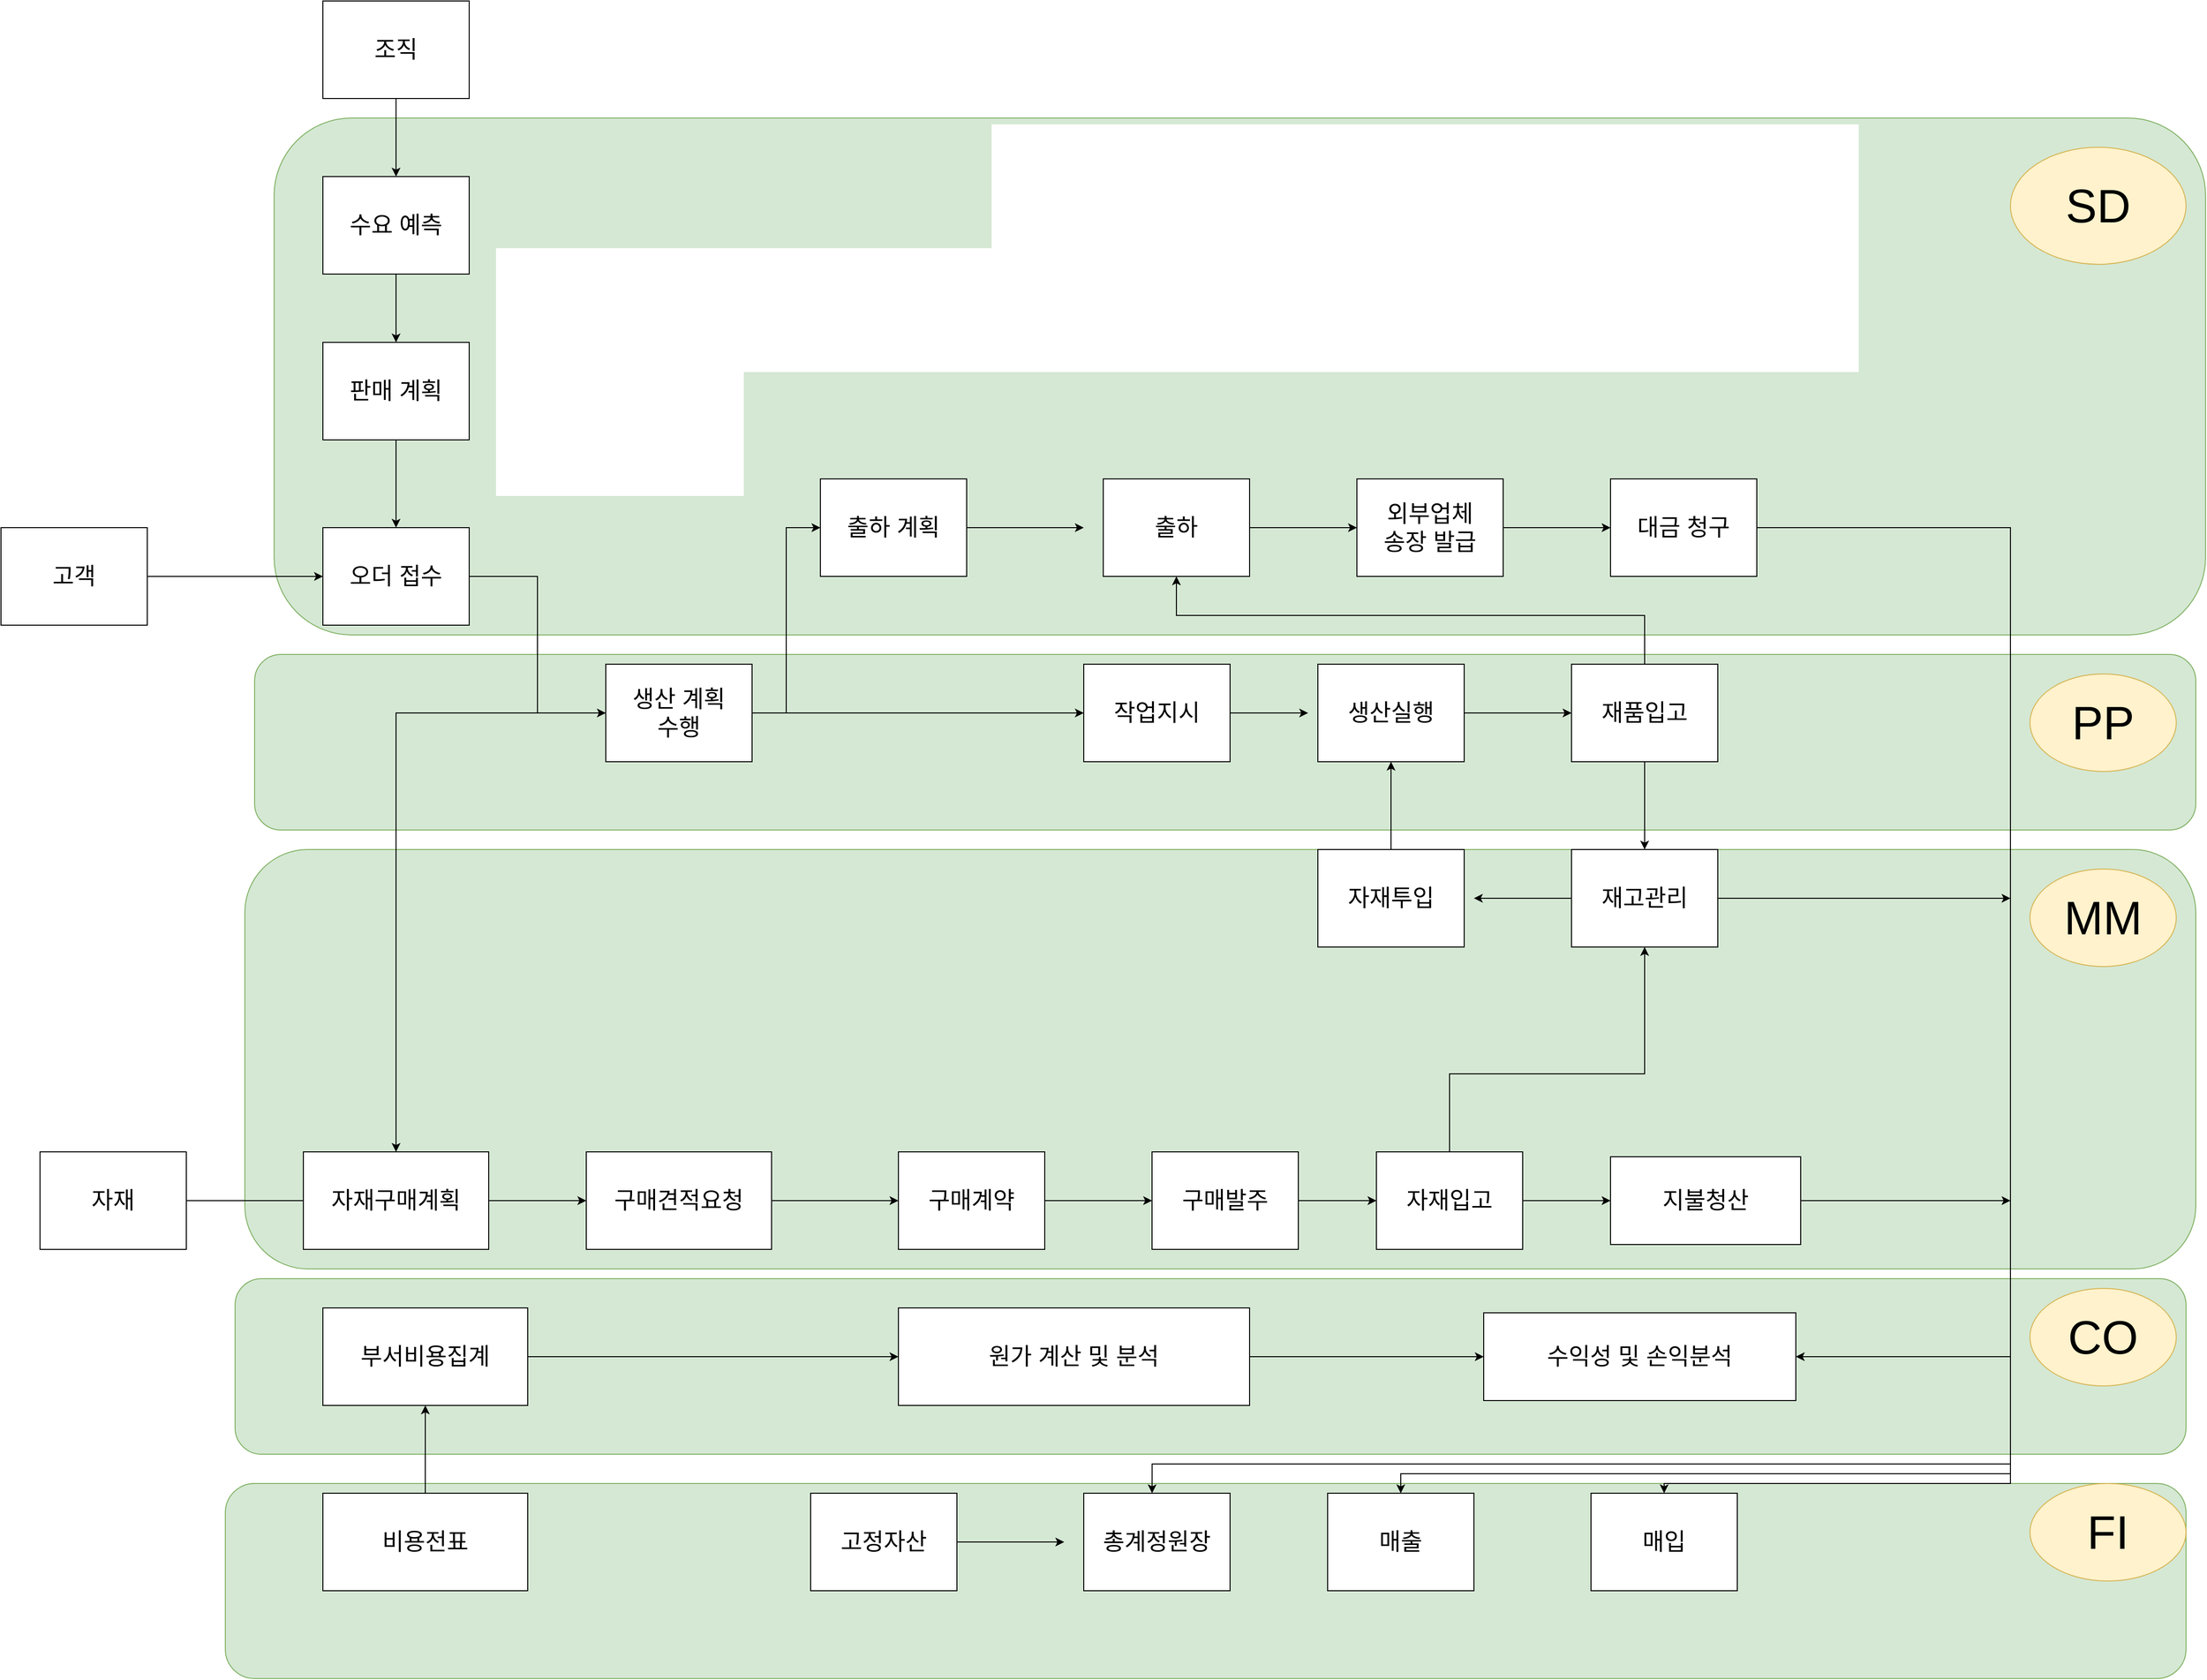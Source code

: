 <mxfile version="21.8.0" type="github">
  <diagram id="R2lEEEUBdFMjLlhIrx00" name="Page-1">
    <mxGraphModel dx="3000" dy="3228" grid="1" gridSize="10" guides="1" tooltips="1" connect="1" arrows="1" fold="1" page="1" pageScale="1" pageWidth="850" pageHeight="1100" math="0" shadow="0" extFonts="Permanent Marker^https://fonts.googleapis.com/css?family=Permanent+Marker">
      <root>
        <mxCell id="0" />
        <mxCell id="1" parent="0" />
        <mxCell id="IwYNM2S-BBjEqah2TzmC-47" value="" style="rounded=1;whiteSpace=wrap;html=1;fillColor=#d5e8d4;strokeColor=#82b366;align=left;" parent="1" vertex="1">
          <mxGeometry x="-50" y="-230" width="2010" height="200" as="geometry" />
        </mxCell>
        <mxCell id="IwYNM2S-BBjEqah2TzmC-45" value="" style="rounded=1;whiteSpace=wrap;html=1;fillColor=#d5e8d4;strokeColor=#82b366;align=left;" parent="1" vertex="1">
          <mxGeometry x="-40" y="-440" width="2000" height="180" as="geometry" />
        </mxCell>
        <mxCell id="IwYNM2S-BBjEqah2TzmC-43" value="" style="rounded=1;whiteSpace=wrap;html=1;fillColor=#d5e8d4;strokeColor=#82b366;align=left;" parent="1" vertex="1">
          <mxGeometry x="-30" y="-880" width="2000" height="430" as="geometry" />
        </mxCell>
        <mxCell id="IwYNM2S-BBjEqah2TzmC-41" value="" style="rounded=1;whiteSpace=wrap;html=1;fillColor=#d5e8d4;strokeColor=#82b366;align=left;" parent="1" vertex="1">
          <mxGeometry x="-20" y="-1080" width="1990" height="180" as="geometry" />
        </mxCell>
        <mxCell id="PB8VJp5A9sUiDMv73GTw-72" value="" style="rounded=1;whiteSpace=wrap;html=1;fillColor=#d5e8d4;strokeColor=#82b366;align=left;" parent="1" vertex="1">
          <mxGeometry y="-1630" width="1980" height="530" as="geometry" />
        </mxCell>
        <mxCell id="PB8VJp5A9sUiDMv73GTw-6" value="" style="edgeStyle=orthogonalEdgeStyle;rounded=0;orthogonalLoop=1;jettySize=auto;html=1;entryX=0;entryY=0.5;entryDx=0;entryDy=0;" parent="1" source="PB8VJp5A9sUiDMv73GTw-1" target="PB8VJp5A9sUiDMv73GTw-3" edge="1">
          <mxGeometry relative="1" as="geometry">
            <mxPoint x="310" y="-1020" as="targetPoint" />
          </mxGeometry>
        </mxCell>
        <mxCell id="PB8VJp5A9sUiDMv73GTw-1" value="오더 접수" style="rounded=0;whiteSpace=wrap;html=1;fontSize=24;" parent="1" vertex="1">
          <mxGeometry x="50" y="-1210" width="150" height="100" as="geometry" />
        </mxCell>
        <mxCell id="xMRs9goJyu4zqFvysK1f-5" style="edgeStyle=orthogonalEdgeStyle;rounded=0;orthogonalLoop=1;jettySize=auto;html=1;entryX=0.5;entryY=0;entryDx=0;entryDy=0;" parent="1" source="PB8VJp5A9sUiDMv73GTw-3" target="IwYNM2S-BBjEqah2TzmC-14" edge="1">
          <mxGeometry relative="1" as="geometry" />
        </mxCell>
        <mxCell id="i-5mqXk06CoupeoVMKqS-4" style="edgeStyle=orthogonalEdgeStyle;rounded=0;orthogonalLoop=1;jettySize=auto;html=1;entryX=0;entryY=0.5;entryDx=0;entryDy=0;" edge="1" parent="1" source="PB8VJp5A9sUiDMv73GTw-3" target="IwYNM2S-BBjEqah2TzmC-1">
          <mxGeometry relative="1" as="geometry" />
        </mxCell>
        <mxCell id="i-5mqXk06CoupeoVMKqS-9" style="edgeStyle=orthogonalEdgeStyle;rounded=0;orthogonalLoop=1;jettySize=auto;html=1;entryX=0;entryY=0.5;entryDx=0;entryDy=0;" edge="1" parent="1" source="PB8VJp5A9sUiDMv73GTw-3" target="PB8VJp5A9sUiDMv73GTw-48">
          <mxGeometry relative="1" as="geometry" />
        </mxCell>
        <mxCell id="PB8VJp5A9sUiDMv73GTw-3" value="생산 계획 &lt;br&gt;수행" style="rounded=0;whiteSpace=wrap;html=1;fontSize=24;" parent="1" vertex="1">
          <mxGeometry x="340" y="-1070" width="150" height="100" as="geometry" />
        </mxCell>
        <mxCell id="wDYUuuzKXJS1eDHKZzvI-2" style="edgeStyle=orthogonalEdgeStyle;rounded=0;orthogonalLoop=1;jettySize=auto;html=1;entryX=0;entryY=0.5;entryDx=0;entryDy=0;" parent="1" source="PB8VJp5A9sUiDMv73GTw-14" target="PB8VJp5A9sUiDMv73GTw-1" edge="1">
          <mxGeometry relative="1" as="geometry" />
        </mxCell>
        <mxCell id="PB8VJp5A9sUiDMv73GTw-14" value="고객" style="rounded=0;whiteSpace=wrap;html=1;fontSize=24;" parent="1" vertex="1">
          <mxGeometry x="-280" y="-1210" width="150" height="100" as="geometry" />
        </mxCell>
        <mxCell id="IwYNM2S-BBjEqah2TzmC-13" style="edgeStyle=orthogonalEdgeStyle;rounded=0;orthogonalLoop=1;jettySize=auto;html=1;" parent="1" source="PB8VJp5A9sUiDMv73GTw-15" edge="1">
          <mxGeometry relative="1" as="geometry">
            <mxPoint x="320" y="-520" as="targetPoint" />
          </mxGeometry>
        </mxCell>
        <mxCell id="PB8VJp5A9sUiDMv73GTw-15" value="자재" style="rounded=0;whiteSpace=wrap;html=1;fontSize=24;" parent="1" vertex="1">
          <mxGeometry x="-240" y="-570" width="150" height="100" as="geometry" />
        </mxCell>
        <mxCell id="PB8VJp5A9sUiDMv73GTw-79" value="" style="edgeStyle=orthogonalEdgeStyle;rounded=0;orthogonalLoop=1;jettySize=auto;html=1;" parent="1" source="PB8VJp5A9sUiDMv73GTw-19" target="PB8VJp5A9sUiDMv73GTw-41" edge="1">
          <mxGeometry relative="1" as="geometry" />
        </mxCell>
        <mxCell id="PB8VJp5A9sUiDMv73GTw-19" value="조직" style="rounded=0;whiteSpace=wrap;html=1;fontSize=24;" parent="1" vertex="1">
          <mxGeometry x="50" y="-1750" width="150" height="100" as="geometry" />
        </mxCell>
        <mxCell id="PB8VJp5A9sUiDMv73GTw-45" value="" style="edgeStyle=orthogonalEdgeStyle;rounded=0;orthogonalLoop=1;jettySize=auto;html=1;" parent="1" source="PB8VJp5A9sUiDMv73GTw-41" target="PB8VJp5A9sUiDMv73GTw-42" edge="1">
          <mxGeometry relative="1" as="geometry" />
        </mxCell>
        <mxCell id="PB8VJp5A9sUiDMv73GTw-41" value="수요 예측" style="rounded=0;whiteSpace=wrap;html=1;fontSize=24;" parent="1" vertex="1">
          <mxGeometry x="50" y="-1570" width="150" height="100" as="geometry" />
        </mxCell>
        <mxCell id="PB8VJp5A9sUiDMv73GTw-44" value="" style="edgeStyle=orthogonalEdgeStyle;rounded=0;orthogonalLoop=1;jettySize=auto;html=1;" parent="1" source="PB8VJp5A9sUiDMv73GTw-42" target="PB8VJp5A9sUiDMv73GTw-1" edge="1">
          <mxGeometry relative="1" as="geometry" />
        </mxCell>
        <mxCell id="PB8VJp5A9sUiDMv73GTw-42" value="판매 계획" style="rounded=0;whiteSpace=wrap;html=1;fontSize=24;" parent="1" vertex="1">
          <mxGeometry x="50" y="-1400" width="150" height="100" as="geometry" />
        </mxCell>
        <mxCell id="PB8VJp5A9sUiDMv73GTw-58" style="edgeStyle=orthogonalEdgeStyle;rounded=0;orthogonalLoop=1;jettySize=auto;html=1;" parent="1" source="PB8VJp5A9sUiDMv73GTw-48" edge="1">
          <mxGeometry relative="1" as="geometry">
            <mxPoint x="830" y="-1210" as="targetPoint" />
          </mxGeometry>
        </mxCell>
        <mxCell id="PB8VJp5A9sUiDMv73GTw-48" value="출하 계획" style="rounded=0;whiteSpace=wrap;html=1;fontSize=24;" parent="1" vertex="1">
          <mxGeometry x="560" y="-1260" width="150" height="100" as="geometry" />
        </mxCell>
        <mxCell id="PB8VJp5A9sUiDMv73GTw-62" style="edgeStyle=orthogonalEdgeStyle;rounded=0;orthogonalLoop=1;jettySize=auto;html=1;entryX=0;entryY=0.5;entryDx=0;entryDy=0;" parent="1" source="PB8VJp5A9sUiDMv73GTw-59" target="PB8VJp5A9sUiDMv73GTw-61" edge="1">
          <mxGeometry relative="1" as="geometry" />
        </mxCell>
        <mxCell id="PB8VJp5A9sUiDMv73GTw-59" value="출하" style="rounded=0;whiteSpace=wrap;html=1;fontSize=24;" parent="1" vertex="1">
          <mxGeometry x="850" y="-1260" width="150" height="100" as="geometry" />
        </mxCell>
        <mxCell id="PB8VJp5A9sUiDMv73GTw-66" style="edgeStyle=orthogonalEdgeStyle;rounded=0;orthogonalLoop=1;jettySize=auto;html=1;exitX=1;exitY=0.5;exitDx=0;exitDy=0;entryX=0;entryY=0.5;entryDx=0;entryDy=0;" parent="1" source="PB8VJp5A9sUiDMv73GTw-61" target="PB8VJp5A9sUiDMv73GTw-65" edge="1">
          <mxGeometry relative="1" as="geometry">
            <mxPoint x="1350" y="-1210" as="targetPoint" />
          </mxGeometry>
        </mxCell>
        <mxCell id="PB8VJp5A9sUiDMv73GTw-61" value="외부업체 &lt;br&gt;송장 발급" style="rounded=0;whiteSpace=wrap;html=1;fontSize=24;" parent="1" vertex="1">
          <mxGeometry x="1110" y="-1260" width="150" height="100" as="geometry" />
        </mxCell>
        <mxCell id="IwYNM2S-BBjEqah2TzmC-31" style="edgeStyle=orthogonalEdgeStyle;rounded=0;orthogonalLoop=1;jettySize=auto;html=1;entryX=1;entryY=0.5;entryDx=0;entryDy=0;" parent="1" source="PB8VJp5A9sUiDMv73GTw-65" target="IwYNM2S-BBjEqah2TzmC-29" edge="1">
          <mxGeometry relative="1" as="geometry">
            <mxPoint x="1560" y="-100" as="targetPoint" />
            <Array as="points">
              <mxPoint x="1780" y="-1210" />
              <mxPoint x="1780" y="-360" />
            </Array>
          </mxGeometry>
        </mxCell>
        <mxCell id="IwYNM2S-BBjEqah2TzmC-36" style="edgeStyle=orthogonalEdgeStyle;rounded=0;orthogonalLoop=1;jettySize=auto;html=1;entryX=0.25;entryY=0;entryDx=0;entryDy=0;" parent="1" edge="1">
          <mxGeometry relative="1" as="geometry">
            <mxPoint x="900.07" y="-220" as="targetPoint" />
            <mxPoint x="1552.57" y="-1210.0" as="sourcePoint" />
            <Array as="points">
              <mxPoint x="1780" y="-1210" />
              <mxPoint x="1780" y="-250" />
              <mxPoint x="900" y="-250" />
            </Array>
          </mxGeometry>
        </mxCell>
        <mxCell id="PB8VJp5A9sUiDMv73GTw-65" value="대금 청구" style="rounded=0;whiteSpace=wrap;html=1;fontSize=24;" parent="1" vertex="1">
          <mxGeometry x="1370" y="-1260" width="150" height="100" as="geometry" />
        </mxCell>
        <mxCell id="PB8VJp5A9sUiDMv73GTw-73" value="&lt;span style=&quot;font-size: 48px;&quot;&gt;SD&lt;/span&gt;" style="ellipse;whiteSpace=wrap;html=1;align=center;fillColor=#fff2cc;strokeColor=#d6b656;" parent="1" vertex="1">
          <mxGeometry x="1780" y="-1600" width="180" height="120" as="geometry" />
        </mxCell>
        <mxCell id="IwYNM2S-BBjEqah2TzmC-4" style="edgeStyle=orthogonalEdgeStyle;rounded=0;orthogonalLoop=1;jettySize=auto;html=1;" parent="1" source="IwYNM2S-BBjEqah2TzmC-1" edge="1">
          <mxGeometry relative="1" as="geometry">
            <mxPoint x="1060" y="-1020" as="targetPoint" />
          </mxGeometry>
        </mxCell>
        <mxCell id="IwYNM2S-BBjEqah2TzmC-1" value="작업지시" style="rounded=0;whiteSpace=wrap;html=1;fontSize=24;" parent="1" vertex="1">
          <mxGeometry x="830" y="-1070" width="150" height="100" as="geometry" />
        </mxCell>
        <mxCell id="IwYNM2S-BBjEqah2TzmC-6" style="edgeStyle=orthogonalEdgeStyle;rounded=0;orthogonalLoop=1;jettySize=auto;html=1;entryX=0;entryY=0.5;entryDx=0;entryDy=0;" parent="1" source="IwYNM2S-BBjEqah2TzmC-3" target="IwYNM2S-BBjEqah2TzmC-5" edge="1">
          <mxGeometry relative="1" as="geometry">
            <mxPoint x="1310" y="-1020" as="targetPoint" />
          </mxGeometry>
        </mxCell>
        <mxCell id="IwYNM2S-BBjEqah2TzmC-3" value="생산실행" style="rounded=0;whiteSpace=wrap;html=1;fontSize=24;" parent="1" vertex="1">
          <mxGeometry x="1070" y="-1070" width="150" height="100" as="geometry" />
        </mxCell>
        <mxCell id="IwYNM2S-BBjEqah2TzmC-7" style="edgeStyle=orthogonalEdgeStyle;rounded=0;orthogonalLoop=1;jettySize=auto;html=1;" parent="1" source="IwYNM2S-BBjEqah2TzmC-5" target="PB8VJp5A9sUiDMv73GTw-59" edge="1">
          <mxGeometry relative="1" as="geometry">
            <Array as="points">
              <mxPoint x="1405" y="-1120" />
              <mxPoint x="925" y="-1120" />
            </Array>
          </mxGeometry>
        </mxCell>
        <mxCell id="IwYNM2S-BBjEqah2TzmC-11" style="edgeStyle=orthogonalEdgeStyle;rounded=0;orthogonalLoop=1;jettySize=auto;html=1;entryX=0.5;entryY=0;entryDx=0;entryDy=0;" parent="1" source="IwYNM2S-BBjEqah2TzmC-5" target="IwYNM2S-BBjEqah2TzmC-8" edge="1">
          <mxGeometry relative="1" as="geometry" />
        </mxCell>
        <mxCell id="IwYNM2S-BBjEqah2TzmC-5" value="재품입고" style="rounded=0;whiteSpace=wrap;html=1;fontSize=24;" parent="1" vertex="1">
          <mxGeometry x="1330" y="-1070" width="150" height="100" as="geometry" />
        </mxCell>
        <mxCell id="IwYNM2S-BBjEqah2TzmC-12" style="edgeStyle=orthogonalEdgeStyle;rounded=0;orthogonalLoop=1;jettySize=auto;html=1;" parent="1" source="IwYNM2S-BBjEqah2TzmC-8" edge="1">
          <mxGeometry relative="1" as="geometry">
            <mxPoint x="1230" y="-830" as="targetPoint" />
          </mxGeometry>
        </mxCell>
        <mxCell id="xMRs9goJyu4zqFvysK1f-3" style="edgeStyle=orthogonalEdgeStyle;rounded=0;orthogonalLoop=1;jettySize=auto;html=1;" parent="1" source="IwYNM2S-BBjEqah2TzmC-8" edge="1">
          <mxGeometry relative="1" as="geometry">
            <mxPoint x="1780" y="-830" as="targetPoint" />
          </mxGeometry>
        </mxCell>
        <mxCell id="IwYNM2S-BBjEqah2TzmC-8" value="재고관리" style="rounded=0;whiteSpace=wrap;html=1;fontSize=24;" parent="1" vertex="1">
          <mxGeometry x="1330" y="-880" width="150" height="100" as="geometry" />
        </mxCell>
        <mxCell id="IwYNM2S-BBjEqah2TzmC-10" style="edgeStyle=orthogonalEdgeStyle;rounded=0;orthogonalLoop=1;jettySize=auto;html=1;entryX=0.5;entryY=1;entryDx=0;entryDy=0;" parent="1" source="IwYNM2S-BBjEqah2TzmC-9" target="IwYNM2S-BBjEqah2TzmC-3" edge="1">
          <mxGeometry relative="1" as="geometry" />
        </mxCell>
        <mxCell id="IwYNM2S-BBjEqah2TzmC-9" value="자재투입" style="rounded=0;whiteSpace=wrap;html=1;fontSize=24;" parent="1" vertex="1">
          <mxGeometry x="1070" y="-880" width="150" height="100" as="geometry" />
        </mxCell>
        <mxCell id="IwYNM2S-BBjEqah2TzmC-14" value="자재구매계획" style="rounded=0;whiteSpace=wrap;html=1;fontSize=24;" parent="1" vertex="1">
          <mxGeometry x="30" y="-570" width="190" height="100" as="geometry" />
        </mxCell>
        <mxCell id="IwYNM2S-BBjEqah2TzmC-18" style="edgeStyle=orthogonalEdgeStyle;rounded=0;orthogonalLoop=1;jettySize=auto;html=1;entryX=0;entryY=0.5;entryDx=0;entryDy=0;" parent="1" source="IwYNM2S-BBjEqah2TzmC-15" target="IwYNM2S-BBjEqah2TzmC-17" edge="1">
          <mxGeometry relative="1" as="geometry">
            <mxPoint x="880" y="-520" as="targetPoint" />
          </mxGeometry>
        </mxCell>
        <mxCell id="IwYNM2S-BBjEqah2TzmC-15" value="구매계약" style="rounded=0;whiteSpace=wrap;html=1;fontSize=24;" parent="1" vertex="1">
          <mxGeometry x="640" y="-570" width="150" height="100" as="geometry" />
        </mxCell>
        <mxCell id="IwYNM2S-BBjEqah2TzmC-20" style="edgeStyle=orthogonalEdgeStyle;rounded=0;orthogonalLoop=1;jettySize=auto;html=1;entryX=0;entryY=0.5;entryDx=0;entryDy=0;" parent="1" source="IwYNM2S-BBjEqah2TzmC-17" target="IwYNM2S-BBjEqah2TzmC-19" edge="1">
          <mxGeometry relative="1" as="geometry" />
        </mxCell>
        <mxCell id="IwYNM2S-BBjEqah2TzmC-17" value="구매발주" style="rounded=0;whiteSpace=wrap;html=1;fontSize=24;" parent="1" vertex="1">
          <mxGeometry x="900" y="-570" width="150" height="100" as="geometry" />
        </mxCell>
        <mxCell id="IwYNM2S-BBjEqah2TzmC-21" style="edgeStyle=orthogonalEdgeStyle;rounded=0;orthogonalLoop=1;jettySize=auto;html=1;entryX=0.5;entryY=1;entryDx=0;entryDy=0;" parent="1" source="IwYNM2S-BBjEqah2TzmC-19" target="IwYNM2S-BBjEqah2TzmC-8" edge="1">
          <mxGeometry relative="1" as="geometry">
            <Array as="points">
              <mxPoint x="1205" y="-650" />
              <mxPoint x="1405" y="-650" />
            </Array>
          </mxGeometry>
        </mxCell>
        <mxCell id="IwYNM2S-BBjEqah2TzmC-23" value="" style="edgeStyle=orthogonalEdgeStyle;rounded=0;orthogonalLoop=1;jettySize=auto;html=1;" parent="1" source="IwYNM2S-BBjEqah2TzmC-19" target="IwYNM2S-BBjEqah2TzmC-22" edge="1">
          <mxGeometry relative="1" as="geometry" />
        </mxCell>
        <mxCell id="IwYNM2S-BBjEqah2TzmC-19" value="자재입고" style="rounded=0;whiteSpace=wrap;html=1;fontSize=24;" parent="1" vertex="1">
          <mxGeometry x="1130" y="-570" width="150" height="100" as="geometry" />
        </mxCell>
        <mxCell id="xMRs9goJyu4zqFvysK1f-4" style="edgeStyle=orthogonalEdgeStyle;rounded=0;orthogonalLoop=1;jettySize=auto;html=1;" parent="1" source="IwYNM2S-BBjEqah2TzmC-22" edge="1">
          <mxGeometry relative="1" as="geometry">
            <mxPoint x="1780" y="-520" as="targetPoint" />
          </mxGeometry>
        </mxCell>
        <mxCell id="IwYNM2S-BBjEqah2TzmC-22" value="지불청산" style="whiteSpace=wrap;html=1;fontSize=24;rounded=0;" parent="1" vertex="1">
          <mxGeometry x="1370" y="-565" width="195" height="90" as="geometry" />
        </mxCell>
        <mxCell id="IwYNM2S-BBjEqah2TzmC-27" style="edgeStyle=orthogonalEdgeStyle;rounded=0;orthogonalLoop=1;jettySize=auto;html=1;entryX=0;entryY=0.5;entryDx=0;entryDy=0;" parent="1" source="IwYNM2S-BBjEqah2TzmC-24" target="IwYNM2S-BBjEqah2TzmC-28" edge="1">
          <mxGeometry relative="1" as="geometry">
            <mxPoint x="620" y="-360" as="targetPoint" />
          </mxGeometry>
        </mxCell>
        <mxCell id="IwYNM2S-BBjEqah2TzmC-24" value="부서비용집계" style="rounded=0;whiteSpace=wrap;html=1;fontSize=24;" parent="1" vertex="1">
          <mxGeometry x="50" y="-410" width="210" height="100" as="geometry" />
        </mxCell>
        <mxCell id="IwYNM2S-BBjEqah2TzmC-26" value="" style="edgeStyle=orthogonalEdgeStyle;rounded=0;orthogonalLoop=1;jettySize=auto;html=1;" parent="1" source="IwYNM2S-BBjEqah2TzmC-25" target="IwYNM2S-BBjEqah2TzmC-24" edge="1">
          <mxGeometry relative="1" as="geometry" />
        </mxCell>
        <mxCell id="IwYNM2S-BBjEqah2TzmC-25" value="비용전표" style="rounded=0;whiteSpace=wrap;html=1;fontSize=24;" parent="1" vertex="1">
          <mxGeometry x="50" y="-220" width="210" height="100" as="geometry" />
        </mxCell>
        <mxCell id="IwYNM2S-BBjEqah2TzmC-30" value="" style="edgeStyle=orthogonalEdgeStyle;rounded=0;orthogonalLoop=1;jettySize=auto;html=1;" parent="1" source="IwYNM2S-BBjEqah2TzmC-28" target="IwYNM2S-BBjEqah2TzmC-29" edge="1">
          <mxGeometry relative="1" as="geometry" />
        </mxCell>
        <mxCell id="IwYNM2S-BBjEqah2TzmC-28" value="원가 계산 및 분석" style="rounded=0;whiteSpace=wrap;html=1;fontSize=24;" parent="1" vertex="1">
          <mxGeometry x="640" y="-410" width="360" height="100" as="geometry" />
        </mxCell>
        <mxCell id="IwYNM2S-BBjEqah2TzmC-29" value="수익성 및 손익분석" style="whiteSpace=wrap;html=1;fontSize=24;rounded=0;" parent="1" vertex="1">
          <mxGeometry x="1240" y="-405" width="320" height="90" as="geometry" />
        </mxCell>
        <mxCell id="IwYNM2S-BBjEqah2TzmC-37" style="edgeStyle=orthogonalEdgeStyle;rounded=0;orthogonalLoop=1;jettySize=auto;html=1;" parent="1" source="IwYNM2S-BBjEqah2TzmC-32" edge="1">
          <mxGeometry relative="1" as="geometry">
            <mxPoint x="810" y="-170" as="targetPoint" />
          </mxGeometry>
        </mxCell>
        <mxCell id="IwYNM2S-BBjEqah2TzmC-32" value="고정자산" style="rounded=0;whiteSpace=wrap;html=1;fontSize=24;" parent="1" vertex="1">
          <mxGeometry x="550" y="-220" width="150" height="100" as="geometry" />
        </mxCell>
        <mxCell id="IwYNM2S-BBjEqah2TzmC-33" value="총계정원장" style="rounded=0;whiteSpace=wrap;html=1;fontSize=24;" parent="1" vertex="1">
          <mxGeometry x="830" y="-220" width="150" height="100" as="geometry" />
        </mxCell>
        <mxCell id="IwYNM2S-BBjEqah2TzmC-34" value="매출" style="rounded=0;whiteSpace=wrap;html=1;fontSize=24;" parent="1" vertex="1">
          <mxGeometry x="1080" y="-220" width="150" height="100" as="geometry" />
        </mxCell>
        <mxCell id="IwYNM2S-BBjEqah2TzmC-35" value="매입" style="rounded=0;whiteSpace=wrap;html=1;fontSize=24;" parent="1" vertex="1">
          <mxGeometry x="1350" y="-220" width="150" height="100" as="geometry" />
        </mxCell>
        <mxCell id="IwYNM2S-BBjEqah2TzmC-38" style="edgeStyle=orthogonalEdgeStyle;rounded=0;orthogonalLoop=1;jettySize=auto;html=1;entryX=0.5;entryY=0;entryDx=0;entryDy=0;exitX=1;exitY=0.5;exitDx=0;exitDy=0;" parent="1" source="PB8VJp5A9sUiDMv73GTw-65" target="IwYNM2S-BBjEqah2TzmC-34" edge="1">
          <mxGeometry relative="1" as="geometry">
            <mxPoint x="910.07" y="-210" as="targetPoint" />
            <mxPoint x="1562.57" y="-1200.0" as="sourcePoint" />
            <Array as="points">
              <mxPoint x="1780" y="-1210" />
              <mxPoint x="1780" y="-240" />
              <mxPoint x="1155" y="-240" />
            </Array>
          </mxGeometry>
        </mxCell>
        <mxCell id="IwYNM2S-BBjEqah2TzmC-39" style="edgeStyle=orthogonalEdgeStyle;rounded=0;orthogonalLoop=1;jettySize=auto;html=1;entryX=0.5;entryY=0;entryDx=0;entryDy=0;exitX=1;exitY=0.5;exitDx=0;exitDy=0;" parent="1" source="PB8VJp5A9sUiDMv73GTw-65" target="IwYNM2S-BBjEqah2TzmC-35" edge="1">
          <mxGeometry relative="1" as="geometry">
            <mxPoint x="1165" y="-210" as="targetPoint" />
            <mxPoint x="1572.57" y="-1190.0" as="sourcePoint" />
            <Array as="points">
              <mxPoint x="1780" y="-1210" />
              <mxPoint x="1780" y="-230" />
              <mxPoint x="1425" y="-230" />
            </Array>
          </mxGeometry>
        </mxCell>
        <mxCell id="IwYNM2S-BBjEqah2TzmC-42" value="&lt;span style=&quot;font-size: 48px;&quot;&gt;PP&lt;/span&gt;" style="ellipse;whiteSpace=wrap;html=1;align=center;fillColor=#fff2cc;strokeColor=#d6b656;" parent="1" vertex="1">
          <mxGeometry x="1800" y="-1060" width="150" height="100" as="geometry" />
        </mxCell>
        <mxCell id="IwYNM2S-BBjEqah2TzmC-44" value="&lt;span style=&quot;font-size: 48px;&quot;&gt;MM&lt;/span&gt;" style="ellipse;whiteSpace=wrap;html=1;align=center;fillColor=#fff2cc;strokeColor=#d6b656;" parent="1" vertex="1">
          <mxGeometry x="1800" y="-860" width="150" height="100" as="geometry" />
        </mxCell>
        <mxCell id="IwYNM2S-BBjEqah2TzmC-46" value="&lt;span style=&quot;font-size: 48px;&quot;&gt;CO&lt;/span&gt;" style="ellipse;whiteSpace=wrap;html=1;align=center;fillColor=#fff2cc;strokeColor=#d6b656;" parent="1" vertex="1">
          <mxGeometry x="1800" y="-430" width="150" height="100" as="geometry" />
        </mxCell>
        <mxCell id="IwYNM2S-BBjEqah2TzmC-48" value="&lt;span style=&quot;font-size: 48px;&quot;&gt;FI&lt;/span&gt;" style="ellipse;whiteSpace=wrap;html=1;align=center;fillColor=#fff2cc;strokeColor=#d6b656;" parent="1" vertex="1">
          <mxGeometry x="1800" y="-230" width="160" height="100" as="geometry" />
        </mxCell>
        <mxCell id="wDYUuuzKXJS1eDHKZzvI-1" style="edgeStyle=orthogonalEdgeStyle;rounded=0;orthogonalLoop=1;jettySize=auto;html=1;exitX=0.5;exitY=1;exitDx=0;exitDy=0;" parent="1" source="PB8VJp5A9sUiDMv73GTw-14" target="PB8VJp5A9sUiDMv73GTw-14" edge="1">
          <mxGeometry relative="1" as="geometry" />
        </mxCell>
        <mxCell id="i-5mqXk06CoupeoVMKqS-6" style="edgeStyle=orthogonalEdgeStyle;rounded=0;orthogonalLoop=1;jettySize=auto;html=1;entryX=0;entryY=0.5;entryDx=0;entryDy=0;" edge="1" parent="1" source="i-5mqXk06CoupeoVMKqS-5" target="IwYNM2S-BBjEqah2TzmC-15">
          <mxGeometry relative="1" as="geometry" />
        </mxCell>
        <mxCell id="i-5mqXk06CoupeoVMKqS-5" value="구매견적요청" style="rounded=0;whiteSpace=wrap;html=1;fontSize=24;" vertex="1" parent="1">
          <mxGeometry x="320" y="-570" width="190" height="100" as="geometry" />
        </mxCell>
      </root>
    </mxGraphModel>
  </diagram>
</mxfile>
